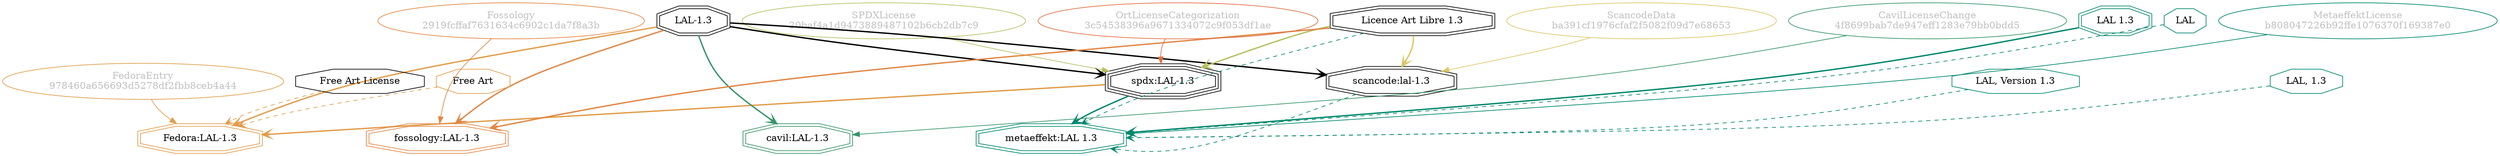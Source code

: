 strict digraph {
    node [shape=box];
    graph [splines=curved];
    2438 [label="SPDXLicense\n20baf4a1d9473889487102b6cb2db7c9"
         ,fontcolor=gray
         ,color="#b8bf62"
         ,fillcolor="beige;1"
         ,shape=ellipse];
    2439 [label="spdx:LAL-1.3"
         ,shape=tripleoctagon];
    2440 [label="LAL-1.3"
         ,shape=doubleoctagon];
    2441 [label="Licence Art Libre 1.3"
         ,shape=doubleoctagon];
    6842 [label="FedoraEntry\n978460a656693d5278df2fbb8ceb4a44"
         ,fontcolor=gray
         ,color="#e09d4b"
         ,fillcolor="beige;1"
         ,shape=ellipse];
    6843 [label="Fedora:LAL-1.3"
         ,color="#e09d4b"
         ,shape=doubleoctagon];
    6844 [label="Free Art License"
         ,shape=octagon];
    6845 [label="Free Art"
         ,color="#e09d4b"
         ,shape=octagon];
    18189 [label="ScancodeData\nba391cf1976cfaf2f5082f09d7e68653"
          ,fontcolor=gray
          ,color="#dac767"
          ,fillcolor="beige;1"
          ,shape=ellipse];
    18190 [label="scancode:lal-1.3"
          ,shape=doubleoctagon];
    27840 [label="Fossology\n2919fcffaf7631634c6902c1da7f8a3b"
          ,fontcolor=gray
          ,color="#e18745"
          ,fillcolor="beige;1"
          ,shape=ellipse];
    27841 [label="fossology:LAL-1.3"
          ,color="#e18745"
          ,shape=doubleoctagon];
    28781 [label="OrtLicenseCategorization\n3c54538396a9671334072c9f053df1ae"
          ,fontcolor=gray
          ,color="#e06f45"
          ,fillcolor="beige;1"
          ,shape=ellipse];
    37032 [label="CavilLicenseChange\n4f8699bab7de947eff1283e79bb0bdd5"
          ,fontcolor=gray
          ,color="#379469"
          ,fillcolor="beige;1"
          ,shape=ellipse];
    37033 [label="cavil:LAL-1.3"
          ,color="#379469"
          ,shape=doubleoctagon];
    44657 [label="MetaeffektLicense\nb808047226b92ffe1076370f169387e0"
          ,fontcolor=gray
          ,color="#00876c"
          ,fillcolor="beige;1"
          ,shape=ellipse];
    44658 [label="metaeffekt:LAL 1.3"
          ,color="#00876c"
          ,shape=doubleoctagon];
    44659 [label="LAL 1.3"
          ,color="#00876c"
          ,shape=doubleoctagon];
    44660 [label=LAL
          ,color="#00876c"
          ,shape=octagon];
    44661 [label="LAL, Version 1.3"
          ,color="#00876c"
          ,shape=octagon];
    44662 [label="LAL, 1.3"
          ,color="#00876c"
          ,shape=octagon];
    2438 -> 2439 [weight=0.5
                 ,color="#b8bf62"];
    2439 -> 6843 [style=bold
                 ,arrowhead=vee
                 ,weight=0.7
                 ,color="#e09d4b"];
    2439 -> 44658 [style=bold
                  ,arrowhead=vee
                  ,weight=0.7
                  ,color="#00876c"];
    2440 -> 2439 [style=bold
                 ,arrowhead=vee
                 ,weight=0.7];
    2440 -> 6843 [style=bold
                 ,arrowhead=vee
                 ,weight=0.7
                 ,color="#e09d4b"];
    2440 -> 18190 [style=bold
                  ,arrowhead=vee
                  ,weight=0.7];
    2440 -> 27841 [style=bold
                  ,arrowhead=vee
                  ,weight=0.7
                  ,color="#e18745"];
    2440 -> 37033 [style=bold
                  ,arrowhead=vee
                  ,weight=0.7
                  ,color="#379469"];
    2440 -> 37033 [style=bold
                  ,arrowhead=vee
                  ,weight=0.7
                  ,color="#379469"];
    2441 -> 2439 [style=bold
                 ,arrowhead=vee
                 ,weight=0.7
                 ,color="#b8bf62"];
    2441 -> 18190 [style=bold
                  ,arrowhead=vee
                  ,weight=0.7
                  ,color="#dac767"];
    2441 -> 27841 [style=bold
                  ,arrowhead=vee
                  ,weight=0.7
                  ,color="#e18745"];
    2441 -> 44658 [style=dashed
                  ,arrowhead=vee
                  ,weight=0.5
                  ,color="#00876c"];
    6842 -> 6843 [weight=0.5
                 ,color="#e09d4b"];
    6844 -> 6843 [style=dashed
                 ,arrowhead=vee
                 ,weight=0.5
                 ,color="#e09d4b"];
    6845 -> 6843 [style=dashed
                 ,arrowhead=vee
                 ,weight=0.5
                 ,color="#e09d4b"];
    18189 -> 18190 [weight=0.5
                   ,color="#dac767"];
    18190 -> 44658 [style=dashed
                   ,arrowhead=vee
                   ,weight=0.5
                   ,color="#00876c"];
    27840 -> 27841 [weight=0.5
                   ,color="#e18745"];
    28781 -> 2439 [weight=0.5
                  ,color="#e06f45"];
    37032 -> 37033 [weight=0.5
                   ,color="#379469"];
    44657 -> 44658 [weight=0.5
                   ,color="#00876c"];
    44659 -> 44658 [style=bold
                   ,arrowhead=vee
                   ,weight=0.7
                   ,color="#00876c"];
    44660 -> 44658 [style=dashed
                   ,arrowhead=vee
                   ,weight=0.5
                   ,color="#00876c"];
    44661 -> 44658 [style=dashed
                   ,arrowhead=vee
                   ,weight=0.5
                   ,color="#00876c"];
    44662 -> 44658 [style=dashed
                   ,arrowhead=vee
                   ,weight=0.5
                   ,color="#00876c"];
}
